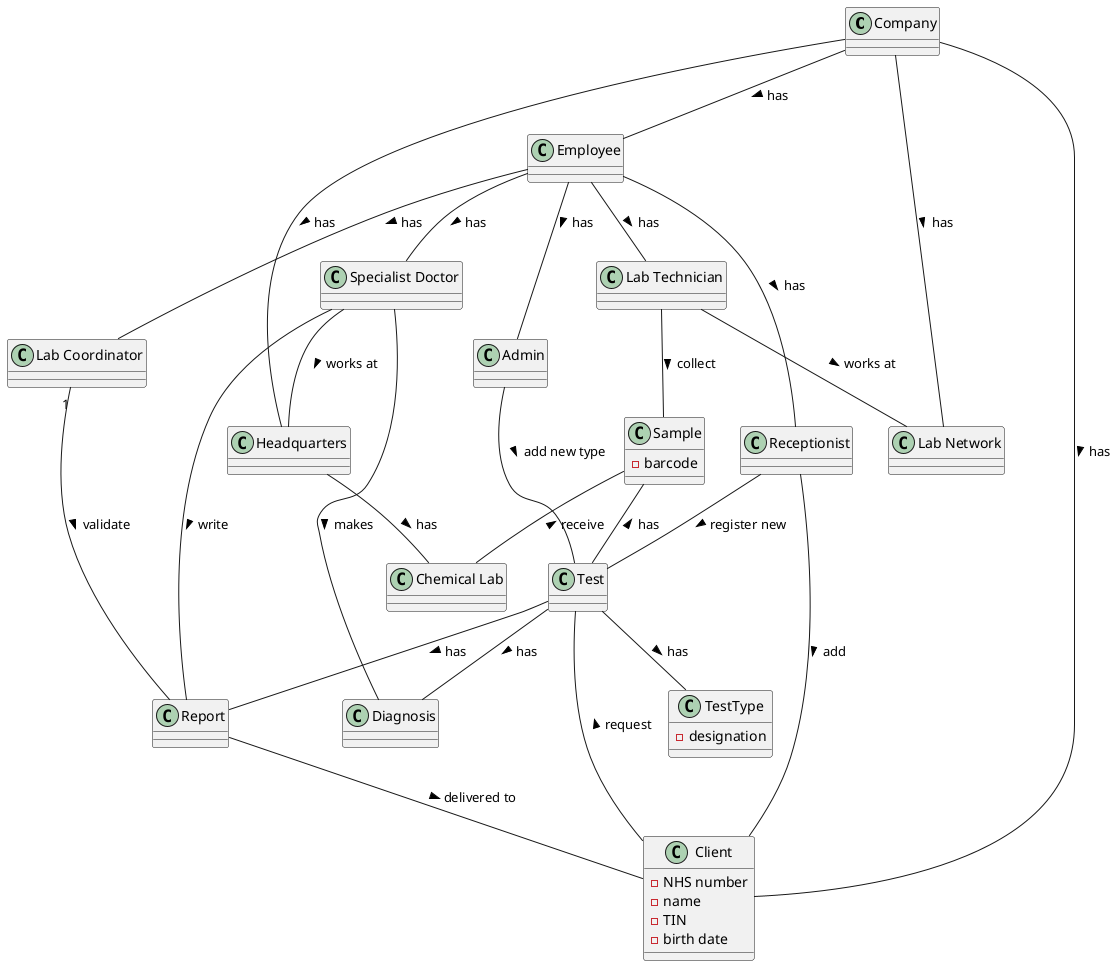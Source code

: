 @startuml
'https://plantuml.com/sequence-diagram

Company -- Employee : > has
Company -- Client : > has
Company -- "Lab Network" : > has
"Lab Technician" -- "Lab Network" : > works at
Receptionist -- Test : > register new
Employee -- "Lab Technician" : > has
Employee -- Receptionist : > has
Headquarters -- "Chemical Lab" : > has
Company -- Headquarters : > has
Receptionist -- Client : > add
Employee -- "Lab Coordinator" : > has
Employee -- Admin : > has
Employee -- "Specialist Doctor" : > has
Admin -- Test : > add new type
Test -- Report : > has
Test -- Diagnosis : > has
Test -- TestType : > has
"Lab Technician" -- Sample : > collect
Sample -- Test : < has
"Specialist Doctor" -- Diagnosis : > makes
"Specialist Doctor" -- Report : > write
"Specialist Doctor" -- Headquarters : > works at
Report -- Client : > delivered to
Sample -- "Chemical Lab" : < receive
"Lab Coordinator""1" -- Report : > validate
Client -- Test : > request

class Client{
-NHS number
-name
-TIN
-birth date
}

class TestType{
-designation
}

class Sample{
-barcode
}


@enduml